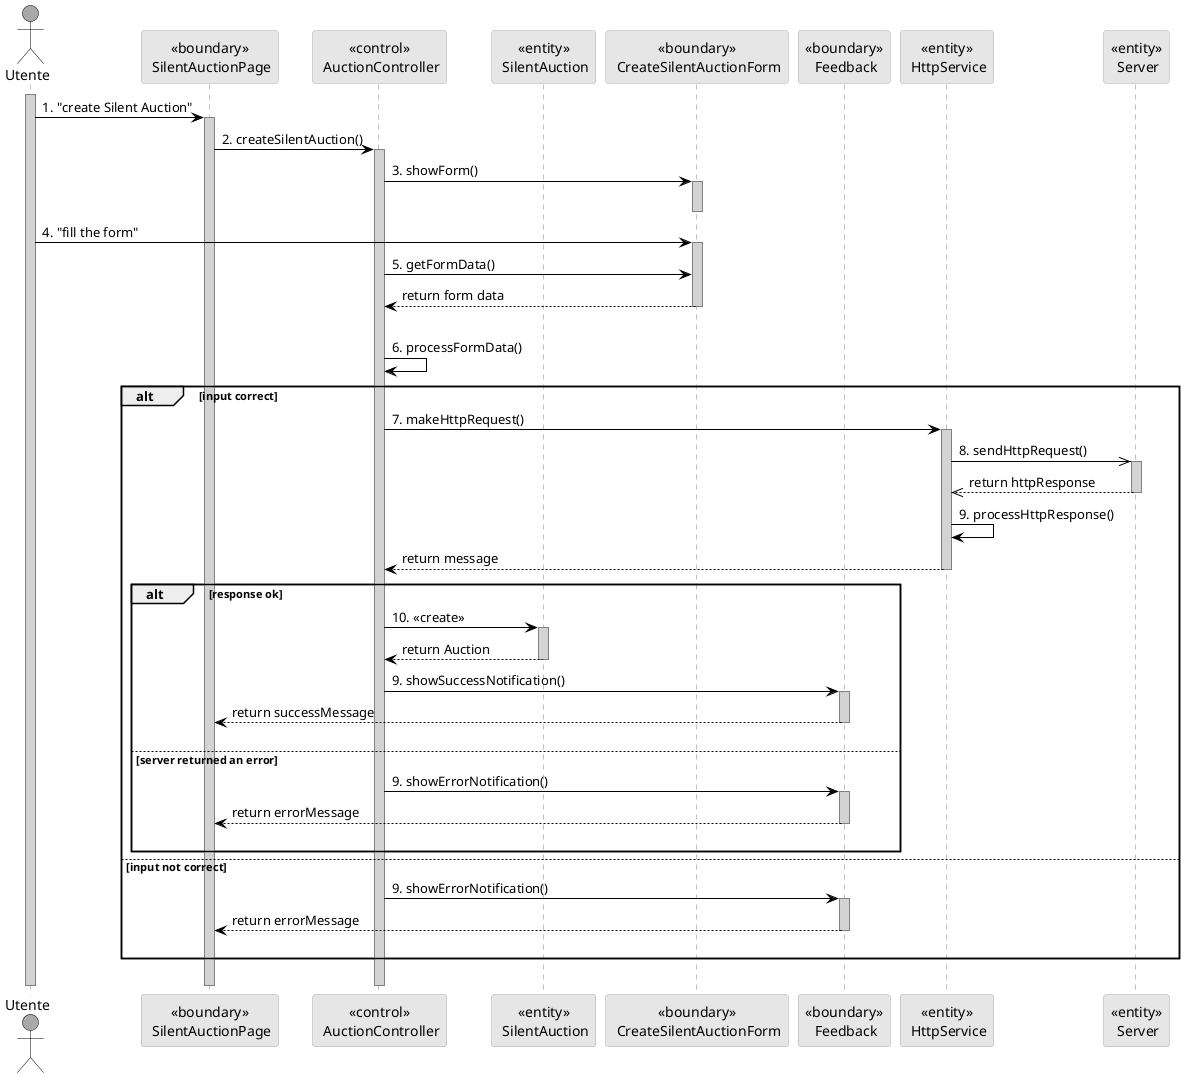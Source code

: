 @startuml
skinparam sequence {
  ActorBorderColor Black
  ActorBackgroundColor DarkGray

  ParticipantBackgroundColor #e6e6e6
  ParticipantBorderColor DarkGray

  BackgroundColor Red
  FontColor Black
  ArrowColor Black
  LifeLineBorderColor Gray
  LifeLineBackgroundColor LightGray
}

actor "Utente" as U
participant "<<boundary>>\n SilentAuctionPage" as PA
participant "<<control>>\n AuctionController" as CA
participant "<<entity>>\n SilentAuction" as A
participant "<<boundary>>\n CreateSilentAuctionForm" as F
participant "<<boundary>>\n Feedback" as N
participant "<<entity>>\n HttpService" as B
participant "<<entity>>\n Server" as DB

activate U
U -> PA : 1. "create Silent Auction"
activate PA
PA -> CA : 2. createSilentAuction()
activate CA

CA -> F : 3. showForm()
activate F
deactivate F

U -> F : 4. "fill the form"
activate F
CA -> F : 5. getFormData()
F --> CA : return form data
deactivate F

||20||

CA -> CA : 6. processFormData() 
alt input correct
    CA -> B : 7. makeHttpRequest()
    activate B 
    B ->> DB : 8. sendHttpRequest()
    activate DB
    DB -->> B : return httpResponse
    deactivate DB
    B -> B : 9. processHttpResponse()
    B --> CA : return message
    deactivate B   

    alt response ok
        CA -> A : 10. <<create>>
        activate A 
        A --> CA : return Auction
        deactivate A
        CA -> N : 9. showSuccessNotification()
        activate N
        N --> PA : return successMessage
        deactivate N
        ||20||
    else server returned an error
        CA -> N : 9. showErrorNotification()
        activate N
        N --> PA : return errorMessage
        deactivate N
        ||20||
    end 
else input not correct
    CA -> N : 9. showErrorNotification()
    activate N
    N --> PA : return errorMessage
    deactivate N
    ||20||
end

||20||

deactivate CA
deactivate PA
deactivate U


@enduml
